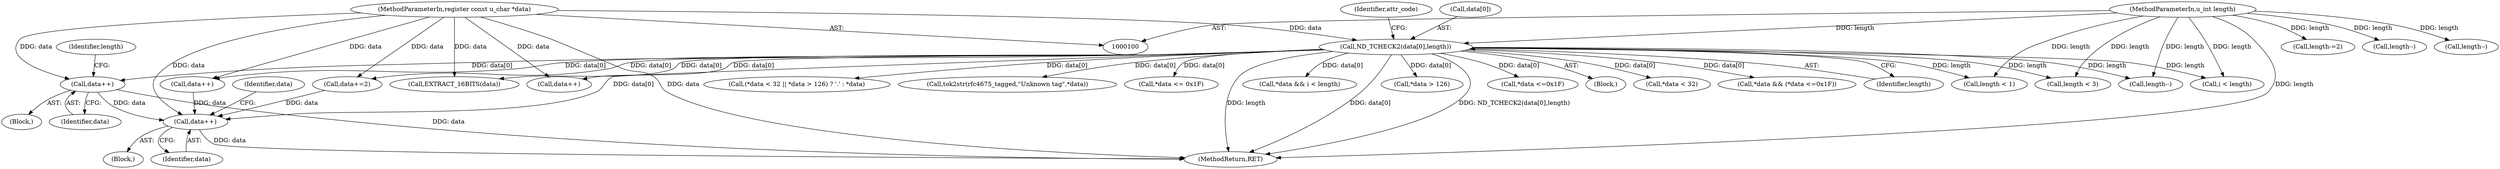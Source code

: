 digraph "1_tcpdump_1bc78d795cd5cad5525498658f414a11ea0a7e9c@pointer" {
"1000224" [label="(Call,data++)"];
"1000107" [label="(Call,ND_TCHECK2(data[0],length))"];
"1000102" [label="(MethodParameterIn,register const u_char *data)"];
"1000103" [label="(MethodParameterIn,u_int length)"];
"1000242" [label="(Call,data++)"];
"1000236" [label="(Call,i < length)"];
"1000157" [label="(Call,EXTRACT_16BITS(data))"];
"1000179" [label="(Call,length < 1)"];
"1000233" [label="(Call,*data && i < length)"];
"1000225" [label="(Identifier,data)"];
"1000148" [label="(Call,data++)"];
"1000107" [label="(Call,ND_TCHECK2(data[0],length))"];
"1000114" [label="(Block,)"];
"1000255" [label="(Call,*data > 126)"];
"1000239" [label="(Block,)"];
"1000113" [label="(Identifier,attr_code)"];
"1000270" [label="(MethodReturn,RET)"];
"1000132" [label="(Call,*data <=0x1F)"];
"1000103" [label="(MethodParameterIn,u_int length)"];
"1000105" [label="(Block,)"];
"1000251" [label="(Call,*data < 32)"];
"1000162" [label="(Call,length-=2)"];
"1000242" [label="(Call,data++)"];
"1000235" [label="(Identifier,data)"];
"1000129" [label="(Call,*data && (*data <=0x1F))"];
"1000205" [label="(Call,data++)"];
"1000150" [label="(Call,length--)"];
"1000111" [label="(Identifier,length)"];
"1000102" [label="(MethodParameterIn,register const u_char *data)"];
"1000227" [label="(Identifier,length)"];
"1000249" [label="(Call,(*data < 32 || *data > 126) ? '.' : *data)"];
"1000159" [label="(Call,data+=2)"];
"1000117" [label="(Call,length < 3)"];
"1000226" [label="(Call,length--)"];
"1000217" [label="(Call,tok2str(rfc4675_tagged,\"Unknown tag\",*data))"];
"1000224" [label="(Call,data++)"];
"1000108" [label="(Call,data[0])"];
"1000243" [label="(Identifier,data)"];
"1000173" [label="(Call,*data <= 0x1F)"];
"1000207" [label="(Call,length--)"];
"1000224" -> "1000114"  [label="AST: "];
"1000224" -> "1000225"  [label="CFG: "];
"1000225" -> "1000224"  [label="AST: "];
"1000227" -> "1000224"  [label="CFG: "];
"1000224" -> "1000270"  [label="DDG: data"];
"1000107" -> "1000224"  [label="DDG: data[0]"];
"1000102" -> "1000224"  [label="DDG: data"];
"1000224" -> "1000242"  [label="DDG: data"];
"1000107" -> "1000105"  [label="AST: "];
"1000107" -> "1000111"  [label="CFG: "];
"1000108" -> "1000107"  [label="AST: "];
"1000111" -> "1000107"  [label="AST: "];
"1000113" -> "1000107"  [label="CFG: "];
"1000107" -> "1000270"  [label="DDG: data[0]"];
"1000107" -> "1000270"  [label="DDG: ND_TCHECK2(data[0],length)"];
"1000107" -> "1000270"  [label="DDG: length"];
"1000102" -> "1000107"  [label="DDG: data"];
"1000103" -> "1000107"  [label="DDG: length"];
"1000107" -> "1000117"  [label="DDG: length"];
"1000107" -> "1000129"  [label="DDG: data[0]"];
"1000107" -> "1000132"  [label="DDG: data[0]"];
"1000107" -> "1000148"  [label="DDG: data[0]"];
"1000107" -> "1000157"  [label="DDG: data[0]"];
"1000107" -> "1000159"  [label="DDG: data[0]"];
"1000107" -> "1000173"  [label="DDG: data[0]"];
"1000107" -> "1000179"  [label="DDG: length"];
"1000107" -> "1000205"  [label="DDG: data[0]"];
"1000107" -> "1000217"  [label="DDG: data[0]"];
"1000107" -> "1000226"  [label="DDG: length"];
"1000107" -> "1000233"  [label="DDG: data[0]"];
"1000107" -> "1000236"  [label="DDG: length"];
"1000107" -> "1000242"  [label="DDG: data[0]"];
"1000107" -> "1000249"  [label="DDG: data[0]"];
"1000107" -> "1000251"  [label="DDG: data[0]"];
"1000107" -> "1000255"  [label="DDG: data[0]"];
"1000102" -> "1000100"  [label="AST: "];
"1000102" -> "1000270"  [label="DDG: data"];
"1000102" -> "1000148"  [label="DDG: data"];
"1000102" -> "1000157"  [label="DDG: data"];
"1000102" -> "1000159"  [label="DDG: data"];
"1000102" -> "1000205"  [label="DDG: data"];
"1000102" -> "1000242"  [label="DDG: data"];
"1000103" -> "1000100"  [label="AST: "];
"1000103" -> "1000270"  [label="DDG: length"];
"1000103" -> "1000117"  [label="DDG: length"];
"1000103" -> "1000150"  [label="DDG: length"];
"1000103" -> "1000162"  [label="DDG: length"];
"1000103" -> "1000179"  [label="DDG: length"];
"1000103" -> "1000207"  [label="DDG: length"];
"1000103" -> "1000226"  [label="DDG: length"];
"1000103" -> "1000236"  [label="DDG: length"];
"1000242" -> "1000239"  [label="AST: "];
"1000242" -> "1000243"  [label="CFG: "];
"1000243" -> "1000242"  [label="AST: "];
"1000235" -> "1000242"  [label="CFG: "];
"1000242" -> "1000270"  [label="DDG: data"];
"1000159" -> "1000242"  [label="DDG: data"];
"1000205" -> "1000242"  [label="DDG: data"];
}
